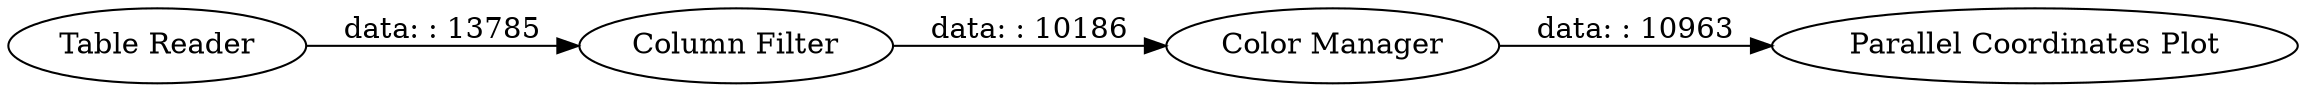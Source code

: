digraph {
	"-1317454151336091978_90" [label="Table Reader"]
	"-1317454151336091978_80" [label="Color Manager"]
	"-1317454151336091978_77" [label="Column Filter"]
	"-1317454151336091978_41" [label="Parallel Coordinates Plot"]
	"-1317454151336091978_77" -> "-1317454151336091978_80" [label="data: : 10186"]
	"-1317454151336091978_90" -> "-1317454151336091978_77" [label="data: : 13785"]
	"-1317454151336091978_80" -> "-1317454151336091978_41" [label="data: : 10963"]
	rankdir=LR
}
